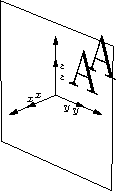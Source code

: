settings.render=0;
import three;
size(4cm,0);

currentprojection=perspective((45,45,30));
path3 YZ=plane((0,4,0),(0,0,4));

draw("$x$",project(O--X),Arrow);
draw("$y$",project(O--Y),Arrow);
draw("$z$",project(O--Z),Arrow);
draw(YZ);

label(scale(5)*project("A",Y,Z,(0,1,1)));
